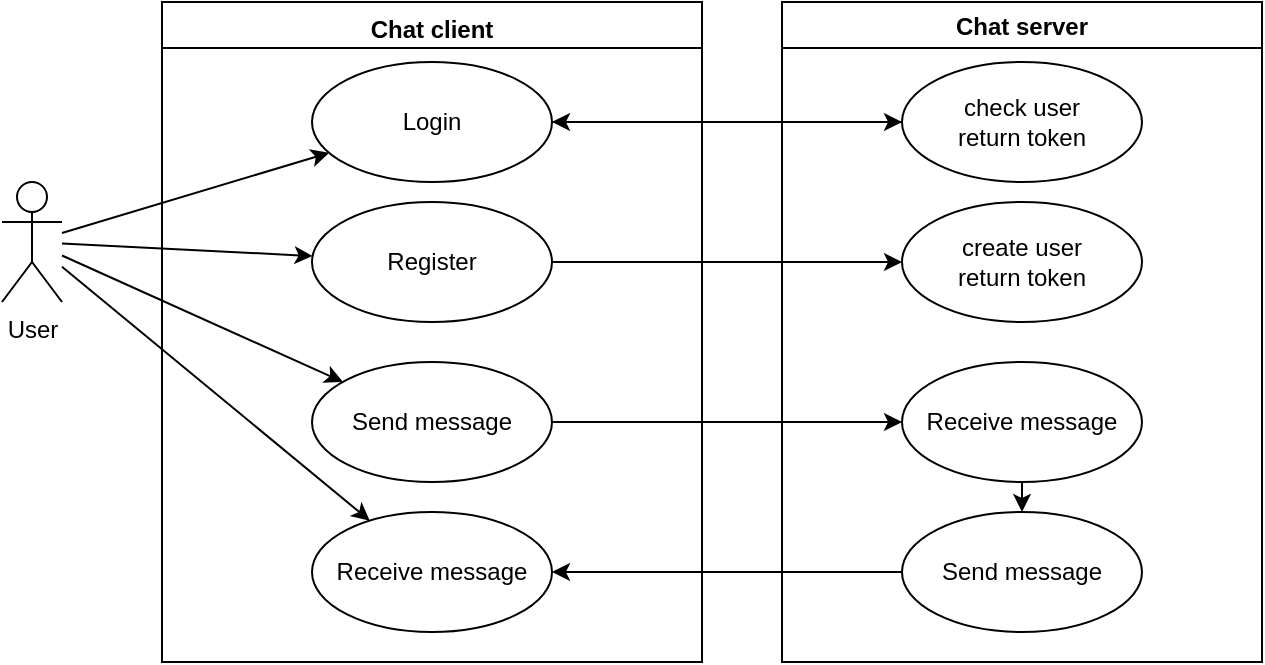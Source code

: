 <mxfile version="20.3.1" type="github">
  <diagram id="gOJOzRetbQcgXtkEl5cl" name="Trang-1">
    <mxGraphModel dx="994" dy="572" grid="1" gridSize="10" guides="1" tooltips="1" connect="1" arrows="1" fold="1" page="1" pageScale="1" pageWidth="827" pageHeight="1169" math="0" shadow="0">
      <root>
        <mxCell id="0" />
        <mxCell id="1" parent="0" />
        <mxCell id="0TAu2RY84iv-qnMOKPin-4" value="" style="rounded=0;orthogonalLoop=1;jettySize=auto;html=1;" edge="1" parent="1" source="0TAu2RY84iv-qnMOKPin-1" target="0TAu2RY84iv-qnMOKPin-3">
          <mxGeometry relative="1" as="geometry" />
        </mxCell>
        <mxCell id="0TAu2RY84iv-qnMOKPin-6" value="" style="edgeStyle=none;rounded=0;orthogonalLoop=1;jettySize=auto;html=1;" edge="1" parent="1" source="0TAu2RY84iv-qnMOKPin-1" target="0TAu2RY84iv-qnMOKPin-5">
          <mxGeometry relative="1" as="geometry" />
        </mxCell>
        <mxCell id="0TAu2RY84iv-qnMOKPin-8" value="" style="edgeStyle=none;rounded=0;orthogonalLoop=1;jettySize=auto;html=1;" edge="1" parent="1" source="0TAu2RY84iv-qnMOKPin-1" target="0TAu2RY84iv-qnMOKPin-7">
          <mxGeometry relative="1" as="geometry" />
        </mxCell>
        <mxCell id="0TAu2RY84iv-qnMOKPin-11" value="" style="edgeStyle=none;rounded=0;orthogonalLoop=1;jettySize=auto;html=1;" edge="1" parent="1" source="0TAu2RY84iv-qnMOKPin-1" target="0TAu2RY84iv-qnMOKPin-10">
          <mxGeometry relative="1" as="geometry" />
        </mxCell>
        <mxCell id="0TAu2RY84iv-qnMOKPin-1" value="User&lt;br&gt;" style="shape=umlActor;verticalLabelPosition=bottom;verticalAlign=top;html=1;outlineConnect=0;" vertex="1" parent="1">
          <mxGeometry x="120" y="360" width="30" height="60" as="geometry" />
        </mxCell>
        <mxCell id="0TAu2RY84iv-qnMOKPin-2" value="Chat client" style="swimlane;verticalAlign=bottom;" vertex="1" parent="1">
          <mxGeometry x="200" y="270" width="270" height="330" as="geometry" />
        </mxCell>
        <mxCell id="0TAu2RY84iv-qnMOKPin-3" value="Login" style="ellipse;whiteSpace=wrap;html=1;verticalAlign=middle;" vertex="1" parent="0TAu2RY84iv-qnMOKPin-2">
          <mxGeometry x="75" y="30" width="120" height="60" as="geometry" />
        </mxCell>
        <mxCell id="0TAu2RY84iv-qnMOKPin-5" value="Register" style="ellipse;whiteSpace=wrap;html=1;verticalAlign=middle;" vertex="1" parent="0TAu2RY84iv-qnMOKPin-2">
          <mxGeometry x="75" y="100" width="120" height="60" as="geometry" />
        </mxCell>
        <mxCell id="0TAu2RY84iv-qnMOKPin-7" value="Send message" style="ellipse;whiteSpace=wrap;html=1;verticalAlign=middle;" vertex="1" parent="0TAu2RY84iv-qnMOKPin-2">
          <mxGeometry x="75" y="180" width="120" height="60" as="geometry" />
        </mxCell>
        <mxCell id="0TAu2RY84iv-qnMOKPin-10" value="Receive message" style="ellipse;whiteSpace=wrap;html=1;verticalAlign=middle;" vertex="1" parent="0TAu2RY84iv-qnMOKPin-2">
          <mxGeometry x="75" y="255" width="120" height="60" as="geometry" />
        </mxCell>
        <mxCell id="0TAu2RY84iv-qnMOKPin-9" value="Chat server" style="swimlane;" vertex="1" parent="1">
          <mxGeometry x="510" y="270" width="240" height="330" as="geometry" />
        </mxCell>
        <mxCell id="0TAu2RY84iv-qnMOKPin-14" value="check user&lt;br&gt;return token" style="ellipse;whiteSpace=wrap;html=1;" vertex="1" parent="0TAu2RY84iv-qnMOKPin-9">
          <mxGeometry x="60" y="30" width="120" height="60" as="geometry" />
        </mxCell>
        <mxCell id="0TAu2RY84iv-qnMOKPin-16" value="create user&lt;br&gt;return token" style="ellipse;whiteSpace=wrap;html=1;" vertex="1" parent="0TAu2RY84iv-qnMOKPin-9">
          <mxGeometry x="60" y="100" width="120" height="60" as="geometry" />
        </mxCell>
        <mxCell id="0TAu2RY84iv-qnMOKPin-23" style="edgeStyle=none;rounded=0;orthogonalLoop=1;jettySize=auto;html=1;entryX=0.5;entryY=0;entryDx=0;entryDy=0;" edge="1" parent="0TAu2RY84iv-qnMOKPin-9" source="0TAu2RY84iv-qnMOKPin-19" target="0TAu2RY84iv-qnMOKPin-21">
          <mxGeometry relative="1" as="geometry" />
        </mxCell>
        <mxCell id="0TAu2RY84iv-qnMOKPin-19" value="Receive message" style="ellipse;whiteSpace=wrap;html=1;" vertex="1" parent="0TAu2RY84iv-qnMOKPin-9">
          <mxGeometry x="60" y="180" width="120" height="60" as="geometry" />
        </mxCell>
        <mxCell id="0TAu2RY84iv-qnMOKPin-21" value="Send message" style="ellipse;whiteSpace=wrap;html=1;" vertex="1" parent="0TAu2RY84iv-qnMOKPin-9">
          <mxGeometry x="60" y="255" width="120" height="60" as="geometry" />
        </mxCell>
        <mxCell id="0TAu2RY84iv-qnMOKPin-15" value="" style="edgeStyle=none;rounded=0;orthogonalLoop=1;jettySize=auto;html=1;" edge="1" parent="1" source="0TAu2RY84iv-qnMOKPin-3" target="0TAu2RY84iv-qnMOKPin-14">
          <mxGeometry relative="1" as="geometry" />
        </mxCell>
        <mxCell id="0TAu2RY84iv-qnMOKPin-17" value="" style="edgeStyle=none;rounded=0;orthogonalLoop=1;jettySize=auto;html=1;" edge="1" parent="1" source="0TAu2RY84iv-qnMOKPin-5" target="0TAu2RY84iv-qnMOKPin-16">
          <mxGeometry relative="1" as="geometry" />
        </mxCell>
        <mxCell id="0TAu2RY84iv-qnMOKPin-18" style="edgeStyle=none;rounded=0;orthogonalLoop=1;jettySize=auto;html=1;entryX=1;entryY=0.5;entryDx=0;entryDy=0;" edge="1" parent="1" source="0TAu2RY84iv-qnMOKPin-14" target="0TAu2RY84iv-qnMOKPin-3">
          <mxGeometry relative="1" as="geometry" />
        </mxCell>
        <mxCell id="0TAu2RY84iv-qnMOKPin-20" value="" style="edgeStyle=none;rounded=0;orthogonalLoop=1;jettySize=auto;html=1;" edge="1" parent="1" source="0TAu2RY84iv-qnMOKPin-7" target="0TAu2RY84iv-qnMOKPin-19">
          <mxGeometry relative="1" as="geometry" />
        </mxCell>
        <mxCell id="0TAu2RY84iv-qnMOKPin-22" style="edgeStyle=none;rounded=0;orthogonalLoop=1;jettySize=auto;html=1;entryX=1;entryY=0.5;entryDx=0;entryDy=0;" edge="1" parent="1" source="0TAu2RY84iv-qnMOKPin-21" target="0TAu2RY84iv-qnMOKPin-10">
          <mxGeometry relative="1" as="geometry" />
        </mxCell>
      </root>
    </mxGraphModel>
  </diagram>
</mxfile>
